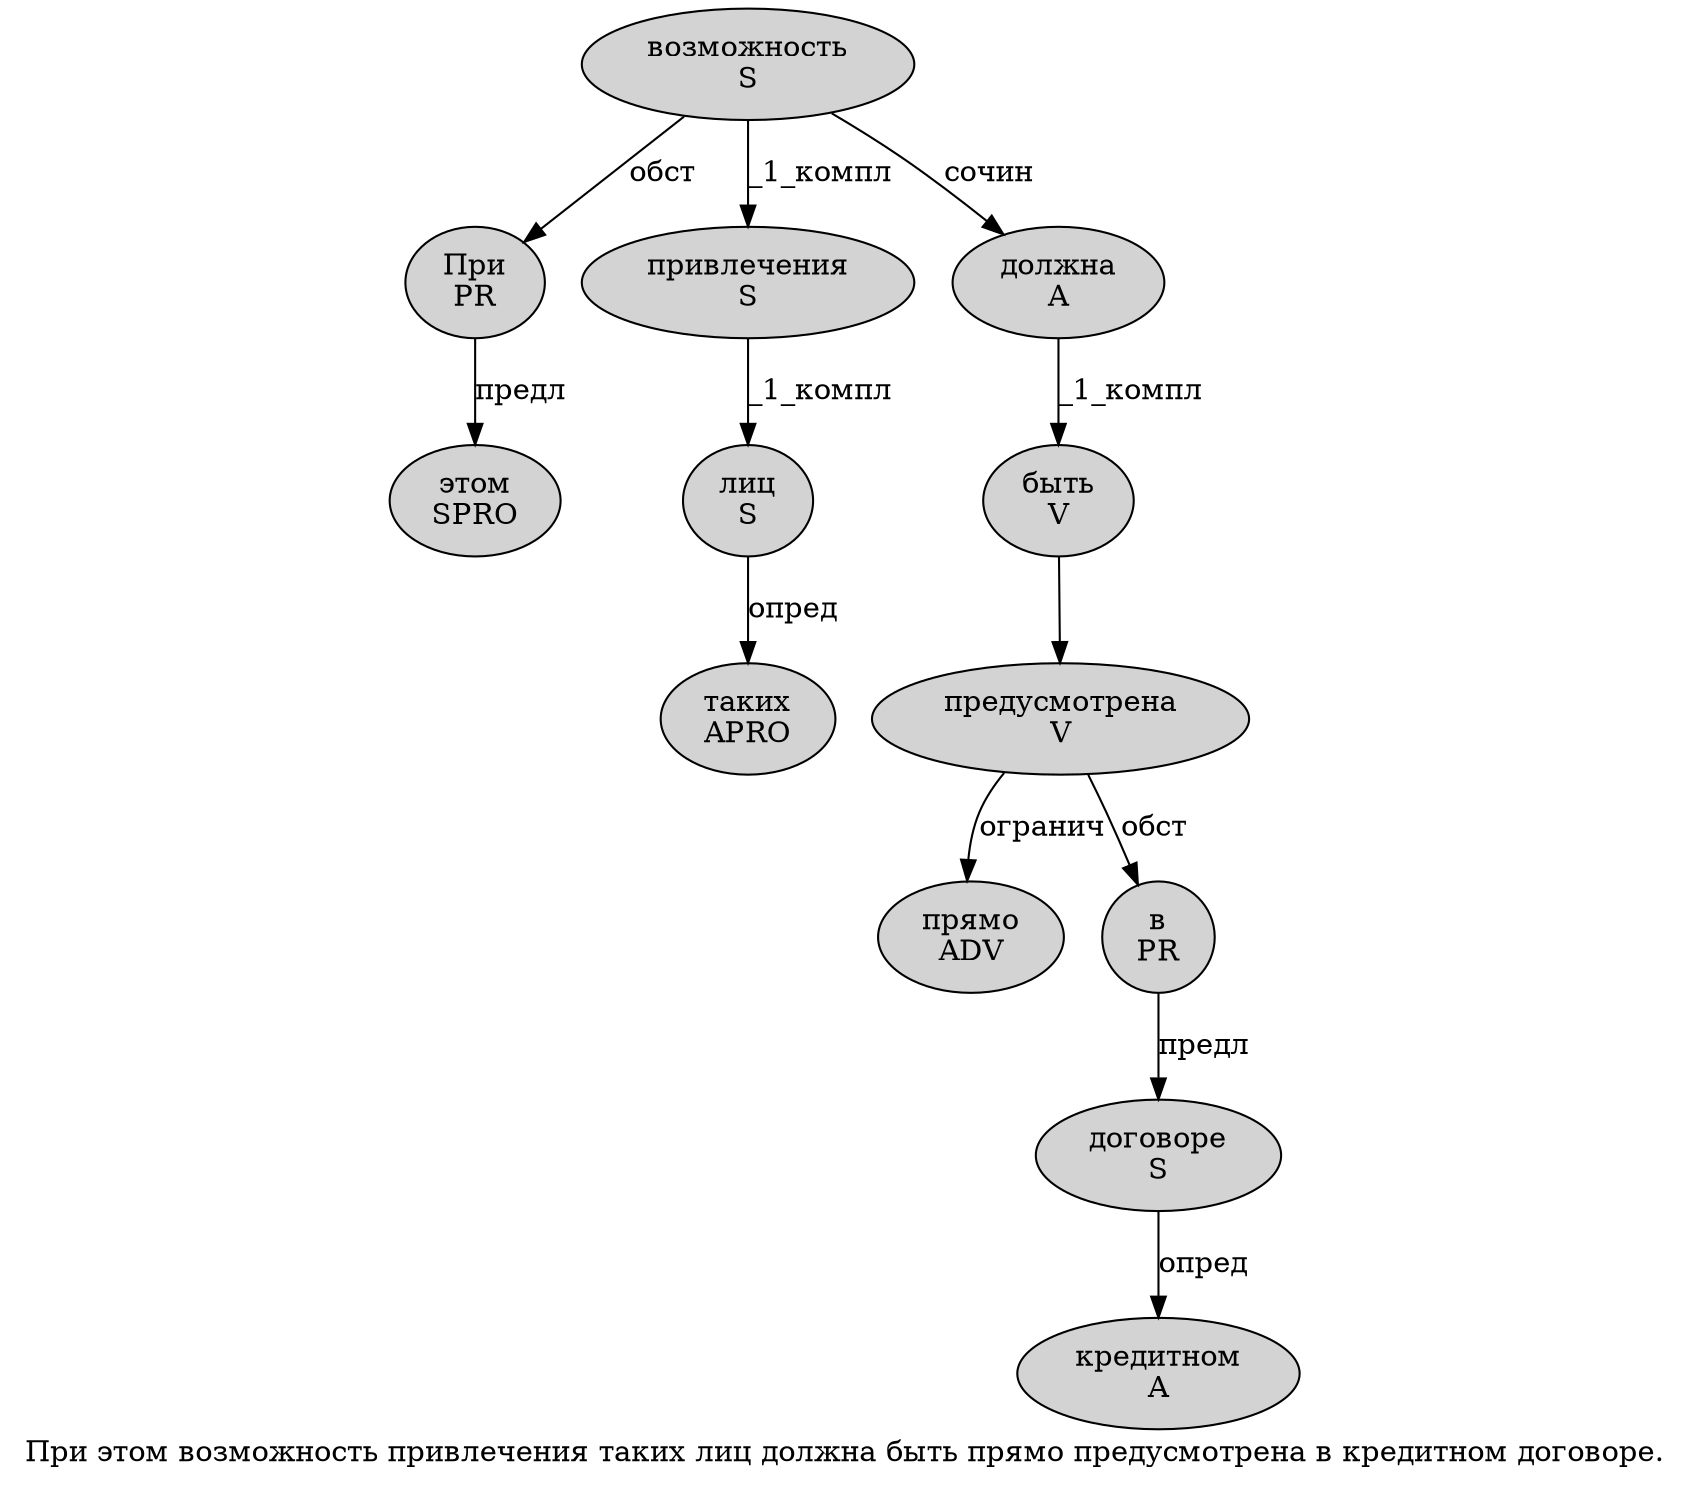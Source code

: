 digraph SENTENCE_130 {
	graph [label="При этом возможность привлечения таких лиц должна быть прямо предусмотрена в кредитном договоре."]
	node [style=filled]
		0 [label="При
PR" color="" fillcolor=lightgray penwidth=1 shape=ellipse]
		1 [label="этом
SPRO" color="" fillcolor=lightgray penwidth=1 shape=ellipse]
		2 [label="возможность
S" color="" fillcolor=lightgray penwidth=1 shape=ellipse]
		3 [label="привлечения
S" color="" fillcolor=lightgray penwidth=1 shape=ellipse]
		4 [label="таких
APRO" color="" fillcolor=lightgray penwidth=1 shape=ellipse]
		5 [label="лиц
S" color="" fillcolor=lightgray penwidth=1 shape=ellipse]
		6 [label="должна
A" color="" fillcolor=lightgray penwidth=1 shape=ellipse]
		7 [label="быть
V" color="" fillcolor=lightgray penwidth=1 shape=ellipse]
		8 [label="прямо
ADV" color="" fillcolor=lightgray penwidth=1 shape=ellipse]
		9 [label="предусмотрена
V" color="" fillcolor=lightgray penwidth=1 shape=ellipse]
		10 [label="в
PR" color="" fillcolor=lightgray penwidth=1 shape=ellipse]
		11 [label="кредитном
A" color="" fillcolor=lightgray penwidth=1 shape=ellipse]
		12 [label="договоре
S" color="" fillcolor=lightgray penwidth=1 shape=ellipse]
			6 -> 7 [label="_1_компл"]
			0 -> 1 [label="предл"]
			9 -> 8 [label="огранич"]
			9 -> 10 [label="обст"]
			10 -> 12 [label="предл"]
			3 -> 5 [label="_1_компл"]
			2 -> 0 [label="обст"]
			2 -> 3 [label="_1_компл"]
			2 -> 6 [label="сочин"]
			12 -> 11 [label="опред"]
			7 -> 9
			5 -> 4 [label="опред"]
}